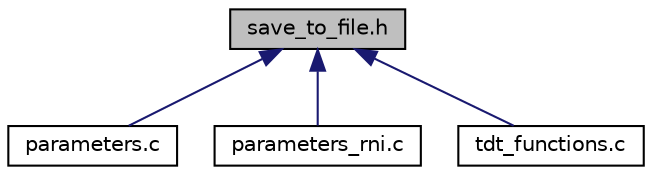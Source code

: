 digraph "save_to_file.h"
{
 // LATEX_PDF_SIZE
  edge [fontname="Helvetica",fontsize="10",labelfontname="Helvetica",labelfontsize="10"];
  node [fontname="Helvetica",fontsize="10",shape=record];
  Node1 [label="save_to_file.h",height=0.2,width=0.4,color="black", fillcolor="grey75", style="filled", fontcolor="black",tooltip="Definición de función para guardar datos en un archivo CSV."];
  Node1 -> Node2 [dir="back",color="midnightblue",fontsize="10",style="solid",fontname="Helvetica"];
  Node2 [label="parameters.c",height=0.2,width=0.4,color="black", fillcolor="white", style="filled",URL="$parameters_8c.html",tooltip="Cálculo de parámetros a partir de señales IQ utilizando el método de Welch y análisis de canales."];
  Node1 -> Node3 [dir="back",color="midnightblue",fontsize="10",style="solid",fontname="Helvetica"];
  Node3 [label="parameters_rni.c",height=0.2,width=0.4,color="black", fillcolor="white", style="filled",URL="$parameters__rni_8c.html",tooltip="Cálculo de parámetros para niveles de radiación electromagnética (RNI)."];
  Node1 -> Node4 [dir="back",color="midnightblue",fontsize="10",style="solid",fontname="Helvetica"];
  Node4 [label="tdt_functions.c",height=0.2,width=0.4,color="black", fillcolor="white", style="filled",URL="$tdt__functions_8c.html",tooltip="Análisis y procesamiento de señales IQ para parámetros clave."];
}
